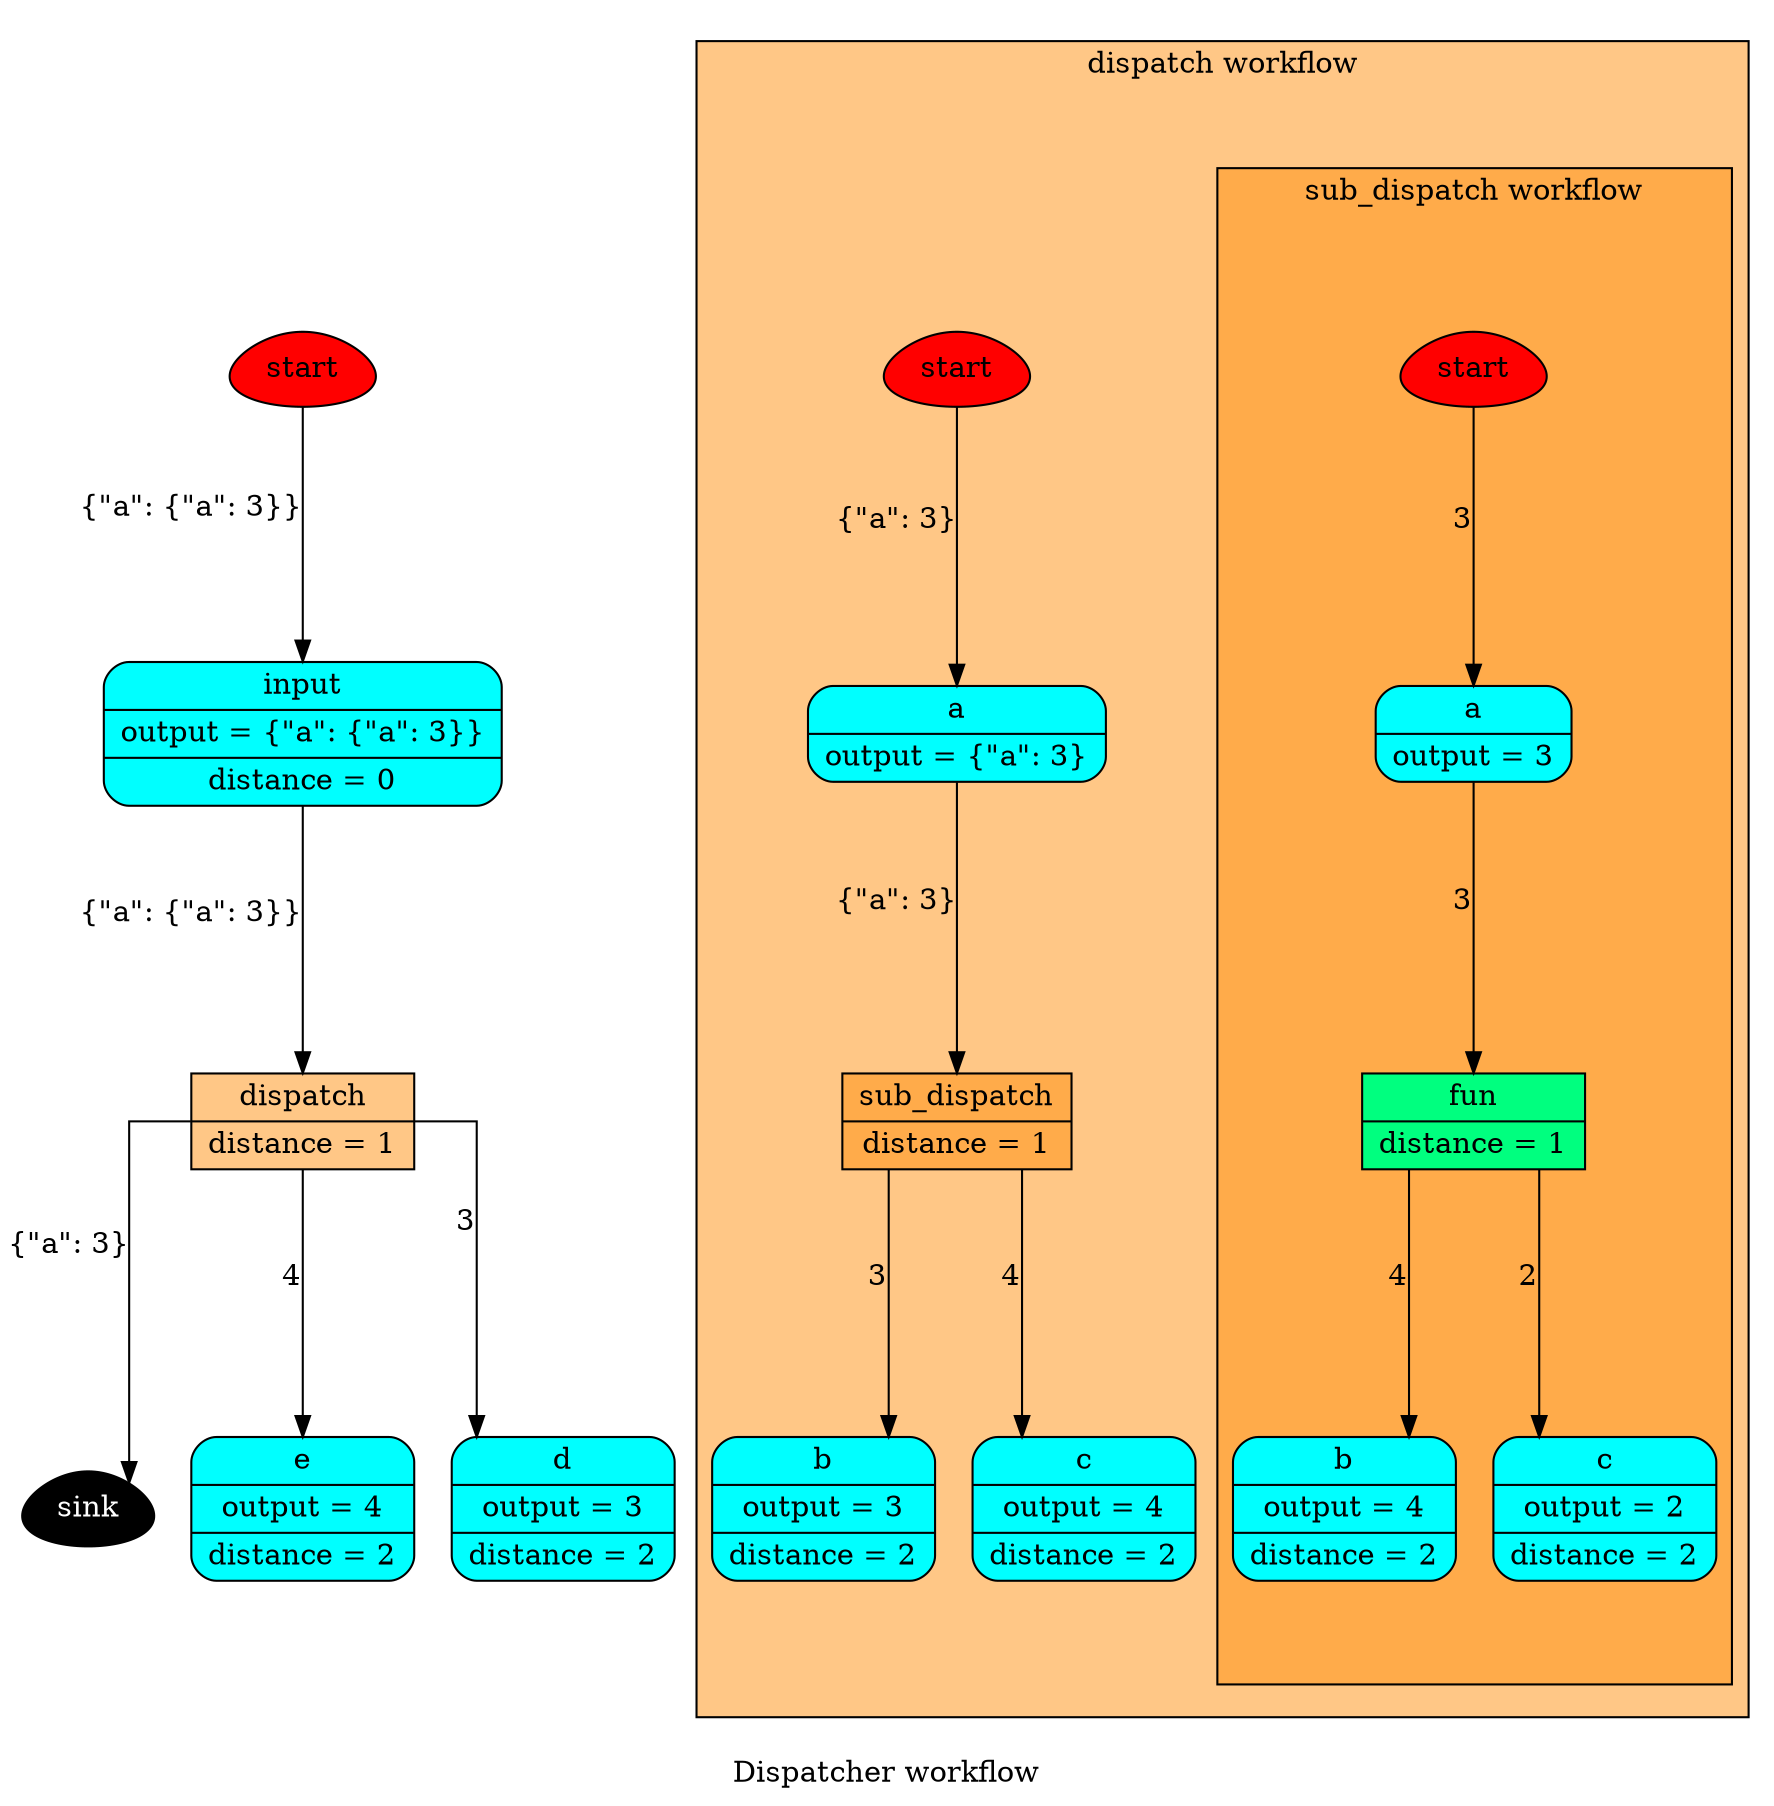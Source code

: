 digraph Dispatcher {
	graph [ratio=1]
	node [style=filled]
	splines = ortho
	label = "Dispatcher workflow"
		Dispatcher_78779400 [label=start fillcolor=red shape=egg]
		Dispatcher_78779640 [label=sink fillcolor=black fontcolor=white shape=egg]
		subgraph "cluster_Dispatcher_-1071245417258704875" {
		style=filled
		fillcolor="#FF8F0F80"
		label="dispatch workflow"
		comment="dispatch"
			"cluster_Dispatcher_-1071245417258704875_78779400" [label=start fillcolor=red shape=egg]
			subgraph "cluster_cluster_Dispatcher_-1071245417258704875_1684454154490831905" {
			style=filled
			fillcolor="#FF8F0F80"
			label="sub_dispatch workflow"
			comment="sub_dispatch"
				"cluster_cluster_Dispatcher_-1071245417258704875_1684454154490831905_78779400" [label=start fillcolor=red shape=egg]
				"cluster_cluster_Dispatcher_-1071245417258704875_1684454154490831905_6978204315916669291" [label="{ a | output = 3 }" fillcolor=cyan shape=Mrecord]
				"cluster_cluster_Dispatcher_-1071245417258704875_1684454154490831905_5731122394292607163" [label="{ b | output = 4 | distance = 2 }" fillcolor=cyan shape=Mrecord]
				"cluster_cluster_Dispatcher_-1071245417258704875_1684454154490831905_8883531044904644734" [label="{ fun | distance = 1 }" fillcolor=springgreen shape=record]
				"cluster_cluster_Dispatcher_-1071245417258704875_1684454154490831905_-9068828303841174803" [label="{ c | output = 2 | distance = 2 }" fillcolor=cyan shape=Mrecord]
					"cluster_cluster_Dispatcher_-1071245417258704875_1684454154490831905_78779400" -> "cluster_cluster_Dispatcher_-1071245417258704875_1684454154490831905_6978204315916669291" [xlabel=3]
					"cluster_cluster_Dispatcher_-1071245417258704875_1684454154490831905_6978204315916669291" -> "cluster_cluster_Dispatcher_-1071245417258704875_1684454154490831905_8883531044904644734" [xlabel=3]
					"cluster_cluster_Dispatcher_-1071245417258704875_1684454154490831905_8883531044904644734" -> "cluster_cluster_Dispatcher_-1071245417258704875_1684454154490831905_5731122394292607163" [xlabel=4]
					"cluster_cluster_Dispatcher_-1071245417258704875_1684454154490831905_8883531044904644734" -> "cluster_cluster_Dispatcher_-1071245417258704875_1684454154490831905_-9068828303841174803" [xlabel=2]
			}
			"cluster_Dispatcher_-1071245417258704875_1684454154490831905" [label="{ sub_dispatch | distance = 1 }" fillcolor="#FF8F0F80" shape=record]
			"cluster_Dispatcher_-1071245417258704875_6978204315916669291" [label="{ a | output = \{&quot;a&quot;: 3\} }" fillcolor=cyan shape=Mrecord]
			"cluster_Dispatcher_-1071245417258704875_5731122394292607163" [label="{ b | output = 3 | distance = 2 }" fillcolor=cyan shape=Mrecord]
			"cluster_Dispatcher_-1071245417258704875_-9068828303841174803" [label="{ c | output = 4 | distance = 2 }" fillcolor=cyan shape=Mrecord]
				"cluster_Dispatcher_-1071245417258704875_78779400" -> "cluster_Dispatcher_-1071245417258704875_6978204315916669291" [xlabel="\{&quot;a&quot;: 3\}"]
				"cluster_Dispatcher_-1071245417258704875_1684454154490831905" -> "cluster_Dispatcher_-1071245417258704875_5731122394292607163" [xlabel=3]
				"cluster_Dispatcher_-1071245417258704875_1684454154490831905" -> "cluster_Dispatcher_-1071245417258704875_-9068828303841174803" [xlabel=4]
				"cluster_Dispatcher_-1071245417258704875_6978204315916669291" -> "cluster_Dispatcher_-1071245417258704875_1684454154490831905" [xlabel="\{&quot;a&quot;: 3\}"]
		}
		"Dispatcher_-1071245417258704875" [label="{ dispatch | distance = 1 }" fillcolor="#FF8F0F80" shape=record]
		Dispatcher_336007812384011630 [label="{ e | output = 4 | distance = 2 }" fillcolor=cyan shape=Mrecord]
		Dispatcher_5471397706553619705 [label="{ d | output = 3 | distance = 2 }" fillcolor=cyan shape=Mrecord]
		Dispatcher_4895577248039826542 [label="{ input | output = \{&quot;a&quot;: \{&quot;a&quot;: 3\}\} | distance = 0 }" fillcolor=cyan shape=Mrecord]
			"Dispatcher_-1071245417258704875" -> Dispatcher_78779640 [xlabel="\{&quot;a&quot;: 3\}"]
			"Dispatcher_-1071245417258704875" -> Dispatcher_5471397706553619705 [xlabel=3]
			"Dispatcher_-1071245417258704875" -> Dispatcher_336007812384011630 [xlabel=4]
			Dispatcher_78779400 -> Dispatcher_4895577248039826542 [xlabel="\{&quot;a&quot;: \{&quot;a&quot;: 3\}\}"]
			Dispatcher_4895577248039826542 -> "Dispatcher_-1071245417258704875" [xlabel="\{&quot;a&quot;: \{&quot;a&quot;: 3\}\}"]
}
